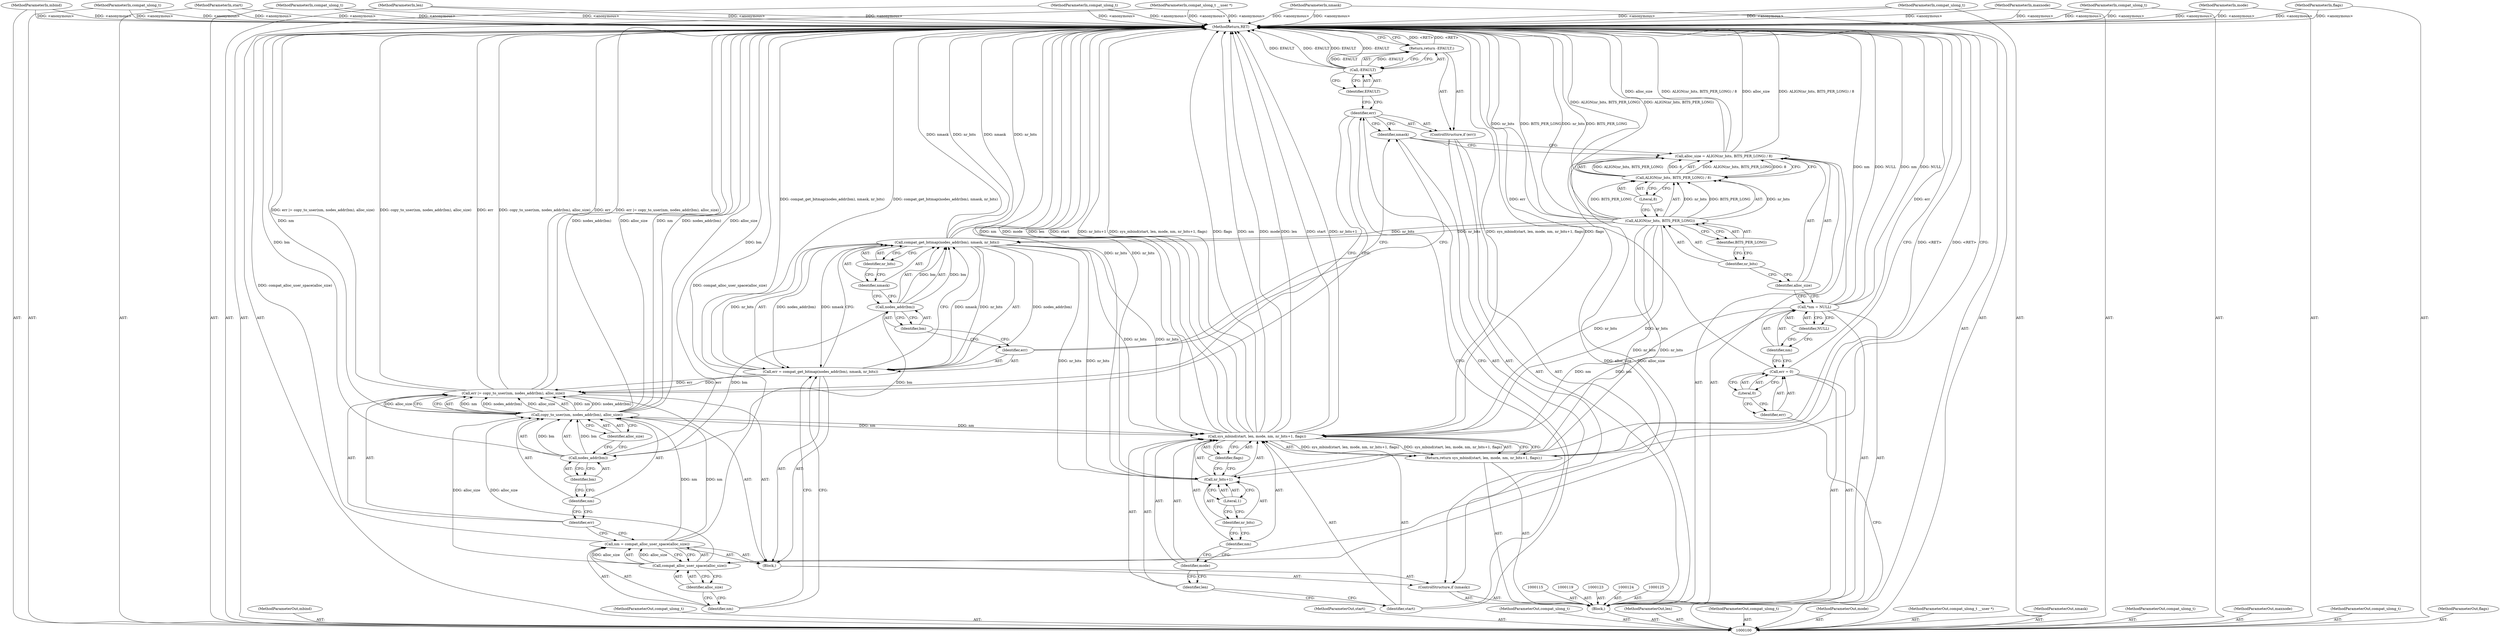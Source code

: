 digraph "1_linux_cf01fb9985e8deb25ccf0ea54d916b8871ae0e62_0" {
"1000169" [label="(MethodReturn,RET)"];
"1000101" [label="(MethodParameterIn,mbind)"];
"1000245" [label="(MethodParameterOut,mbind)"];
"1000102" [label="(MethodParameterIn,compat_ulong_t)"];
"1000246" [label="(MethodParameterOut,compat_ulong_t)"];
"1000103" [label="(MethodParameterIn,start)"];
"1000247" [label="(MethodParameterOut,start)"];
"1000104" [label="(MethodParameterIn,compat_ulong_t)"];
"1000248" [label="(MethodParameterOut,compat_ulong_t)"];
"1000105" [label="(MethodParameterIn,len)"];
"1000249" [label="(MethodParameterOut,len)"];
"1000128" [label="(Call,ALIGN(nr_bits, BITS_PER_LONG) / 8)"];
"1000129" [label="(Call,ALIGN(nr_bits, BITS_PER_LONG))"];
"1000126" [label="(Call,alloc_size = ALIGN(nr_bits, BITS_PER_LONG) / 8)"];
"1000127" [label="(Identifier,alloc_size)"];
"1000130" [label="(Identifier,nr_bits)"];
"1000131" [label="(Identifier,BITS_PER_LONG)"];
"1000132" [label="(Literal,8)"];
"1000135" [label="(Block,)"];
"1000133" [label="(ControlStructure,if (nmask))"];
"1000134" [label="(Identifier,nmask)"];
"1000136" [label="(Call,err = compat_get_bitmap(nodes_addr(bm), nmask, nr_bits))"];
"1000137" [label="(Identifier,err)"];
"1000139" [label="(Call,nodes_addr(bm))"];
"1000140" [label="(Identifier,bm)"];
"1000141" [label="(Identifier,nmask)"];
"1000142" [label="(Identifier,nr_bits)"];
"1000138" [label="(Call,compat_get_bitmap(nodes_addr(bm), nmask, nr_bits))"];
"1000143" [label="(Call,nm = compat_alloc_user_space(alloc_size))"];
"1000144" [label="(Identifier,nm)"];
"1000146" [label="(Identifier,alloc_size)"];
"1000145" [label="(Call,compat_alloc_user_space(alloc_size))"];
"1000147" [label="(Call,err |= copy_to_user(nm, nodes_addr(bm), alloc_size))"];
"1000148" [label="(Identifier,err)"];
"1000150" [label="(Identifier,nm)"];
"1000151" [label="(Call,nodes_addr(bm))"];
"1000152" [label="(Identifier,bm)"];
"1000153" [label="(Identifier,alloc_size)"];
"1000149" [label="(Call,copy_to_user(nm, nodes_addr(bm), alloc_size))"];
"1000154" [label="(ControlStructure,if (err))"];
"1000155" [label="(Identifier,err)"];
"1000106" [label="(MethodParameterIn,compat_ulong_t)"];
"1000250" [label="(MethodParameterOut,compat_ulong_t)"];
"1000107" [label="(MethodParameterIn,mode)"];
"1000251" [label="(MethodParameterOut,mode)"];
"1000108" [label="(MethodParameterIn,compat_ulong_t __user *)"];
"1000252" [label="(MethodParameterOut,compat_ulong_t __user *)"];
"1000109" [label="(MethodParameterIn,nmask)"];
"1000253" [label="(MethodParameterOut,nmask)"];
"1000158" [label="(Identifier,EFAULT)"];
"1000156" [label="(Return,return -EFAULT;)"];
"1000157" [label="(Call,-EFAULT)"];
"1000161" [label="(Identifier,start)"];
"1000159" [label="(Return,return sys_mbind(start, len, mode, nm, nr_bits+1, flags);)"];
"1000162" [label="(Identifier,len)"];
"1000163" [label="(Identifier,mode)"];
"1000164" [label="(Identifier,nm)"];
"1000165" [label="(Call,nr_bits+1)"];
"1000166" [label="(Identifier,nr_bits)"];
"1000167" [label="(Literal,1)"];
"1000168" [label="(Identifier,flags)"];
"1000160" [label="(Call,sys_mbind(start, len, mode, nm, nr_bits+1, flags))"];
"1000110" [label="(MethodParameterIn,compat_ulong_t)"];
"1000254" [label="(MethodParameterOut,compat_ulong_t)"];
"1000111" [label="(MethodParameterIn,maxnode)"];
"1000255" [label="(MethodParameterOut,maxnode)"];
"1000112" [label="(MethodParameterIn,compat_ulong_t)"];
"1000256" [label="(MethodParameterOut,compat_ulong_t)"];
"1000113" [label="(MethodParameterIn,flags)"];
"1000257" [label="(MethodParameterOut,flags)"];
"1000114" [label="(Block,)"];
"1000118" [label="(Literal,0)"];
"1000116" [label="(Call,err = 0)"];
"1000117" [label="(Identifier,err)"];
"1000120" [label="(Call,*nm = NULL)"];
"1000121" [label="(Identifier,nm)"];
"1000122" [label="(Identifier,NULL)"];
"1000169" -> "1000100"  [label="AST: "];
"1000169" -> "1000156"  [label="CFG: "];
"1000169" -> "1000159"  [label="CFG: "];
"1000116" -> "1000169"  [label="DDG: err"];
"1000138" -> "1000169"  [label="DDG: nr_bits"];
"1000138" -> "1000169"  [label="DDG: nmask"];
"1000108" -> "1000169"  [label="DDG: <anonymous>"];
"1000157" -> "1000169"  [label="DDG: -EFAULT"];
"1000157" -> "1000169"  [label="DDG: EFAULT"];
"1000104" -> "1000169"  [label="DDG: <anonymous>"];
"1000105" -> "1000169"  [label="DDG: <anonymous>"];
"1000160" -> "1000169"  [label="DDG: sys_mbind(start, len, mode, nm, nr_bits+1, flags)"];
"1000160" -> "1000169"  [label="DDG: flags"];
"1000160" -> "1000169"  [label="DDG: nm"];
"1000160" -> "1000169"  [label="DDG: mode"];
"1000160" -> "1000169"  [label="DDG: len"];
"1000160" -> "1000169"  [label="DDG: start"];
"1000160" -> "1000169"  [label="DDG: nr_bits+1"];
"1000120" -> "1000169"  [label="DDG: nm"];
"1000120" -> "1000169"  [label="DDG: NULL"];
"1000149" -> "1000169"  [label="DDG: nm"];
"1000149" -> "1000169"  [label="DDG: nodes_addr(bm)"];
"1000149" -> "1000169"  [label="DDG: alloc_size"];
"1000129" -> "1000169"  [label="DDG: nr_bits"];
"1000129" -> "1000169"  [label="DDG: BITS_PER_LONG"];
"1000107" -> "1000169"  [label="DDG: <anonymous>"];
"1000165" -> "1000169"  [label="DDG: nr_bits"];
"1000151" -> "1000169"  [label="DDG: bm"];
"1000128" -> "1000169"  [label="DDG: ALIGN(nr_bits, BITS_PER_LONG)"];
"1000103" -> "1000169"  [label="DDG: <anonymous>"];
"1000147" -> "1000169"  [label="DDG: copy_to_user(nm, nodes_addr(bm), alloc_size)"];
"1000147" -> "1000169"  [label="DDG: err"];
"1000147" -> "1000169"  [label="DDG: err |= copy_to_user(nm, nodes_addr(bm), alloc_size)"];
"1000126" -> "1000169"  [label="DDG: alloc_size"];
"1000126" -> "1000169"  [label="DDG: ALIGN(nr_bits, BITS_PER_LONG) / 8"];
"1000102" -> "1000169"  [label="DDG: <anonymous>"];
"1000112" -> "1000169"  [label="DDG: <anonymous>"];
"1000113" -> "1000169"  [label="DDG: <anonymous>"];
"1000101" -> "1000169"  [label="DDG: <anonymous>"];
"1000110" -> "1000169"  [label="DDG: <anonymous>"];
"1000143" -> "1000169"  [label="DDG: compat_alloc_user_space(alloc_size)"];
"1000136" -> "1000169"  [label="DDG: compat_get_bitmap(nodes_addr(bm), nmask, nr_bits)"];
"1000111" -> "1000169"  [label="DDG: <anonymous>"];
"1000106" -> "1000169"  [label="DDG: <anonymous>"];
"1000109" -> "1000169"  [label="DDG: <anonymous>"];
"1000156" -> "1000169"  [label="DDG: <RET>"];
"1000159" -> "1000169"  [label="DDG: <RET>"];
"1000101" -> "1000100"  [label="AST: "];
"1000101" -> "1000169"  [label="DDG: <anonymous>"];
"1000245" -> "1000100"  [label="AST: "];
"1000102" -> "1000100"  [label="AST: "];
"1000102" -> "1000169"  [label="DDG: <anonymous>"];
"1000246" -> "1000100"  [label="AST: "];
"1000103" -> "1000100"  [label="AST: "];
"1000103" -> "1000169"  [label="DDG: <anonymous>"];
"1000247" -> "1000100"  [label="AST: "];
"1000104" -> "1000100"  [label="AST: "];
"1000104" -> "1000169"  [label="DDG: <anonymous>"];
"1000248" -> "1000100"  [label="AST: "];
"1000105" -> "1000100"  [label="AST: "];
"1000105" -> "1000169"  [label="DDG: <anonymous>"];
"1000249" -> "1000100"  [label="AST: "];
"1000128" -> "1000126"  [label="AST: "];
"1000128" -> "1000132"  [label="CFG: "];
"1000129" -> "1000128"  [label="AST: "];
"1000132" -> "1000128"  [label="AST: "];
"1000126" -> "1000128"  [label="CFG: "];
"1000128" -> "1000169"  [label="DDG: ALIGN(nr_bits, BITS_PER_LONG)"];
"1000128" -> "1000126"  [label="DDG: ALIGN(nr_bits, BITS_PER_LONG)"];
"1000128" -> "1000126"  [label="DDG: 8"];
"1000129" -> "1000128"  [label="DDG: nr_bits"];
"1000129" -> "1000128"  [label="DDG: BITS_PER_LONG"];
"1000129" -> "1000128"  [label="AST: "];
"1000129" -> "1000131"  [label="CFG: "];
"1000130" -> "1000129"  [label="AST: "];
"1000131" -> "1000129"  [label="AST: "];
"1000132" -> "1000129"  [label="CFG: "];
"1000129" -> "1000169"  [label="DDG: nr_bits"];
"1000129" -> "1000169"  [label="DDG: BITS_PER_LONG"];
"1000129" -> "1000128"  [label="DDG: nr_bits"];
"1000129" -> "1000128"  [label="DDG: BITS_PER_LONG"];
"1000129" -> "1000138"  [label="DDG: nr_bits"];
"1000129" -> "1000160"  [label="DDG: nr_bits"];
"1000129" -> "1000165"  [label="DDG: nr_bits"];
"1000126" -> "1000114"  [label="AST: "];
"1000126" -> "1000128"  [label="CFG: "];
"1000127" -> "1000126"  [label="AST: "];
"1000128" -> "1000126"  [label="AST: "];
"1000134" -> "1000126"  [label="CFG: "];
"1000126" -> "1000169"  [label="DDG: alloc_size"];
"1000126" -> "1000169"  [label="DDG: ALIGN(nr_bits, BITS_PER_LONG) / 8"];
"1000128" -> "1000126"  [label="DDG: ALIGN(nr_bits, BITS_PER_LONG)"];
"1000128" -> "1000126"  [label="DDG: 8"];
"1000126" -> "1000145"  [label="DDG: alloc_size"];
"1000127" -> "1000126"  [label="AST: "];
"1000127" -> "1000120"  [label="CFG: "];
"1000130" -> "1000127"  [label="CFG: "];
"1000130" -> "1000129"  [label="AST: "];
"1000130" -> "1000127"  [label="CFG: "];
"1000131" -> "1000130"  [label="CFG: "];
"1000131" -> "1000129"  [label="AST: "];
"1000131" -> "1000130"  [label="CFG: "];
"1000129" -> "1000131"  [label="CFG: "];
"1000132" -> "1000128"  [label="AST: "];
"1000132" -> "1000129"  [label="CFG: "];
"1000128" -> "1000132"  [label="CFG: "];
"1000135" -> "1000133"  [label="AST: "];
"1000136" -> "1000135"  [label="AST: "];
"1000143" -> "1000135"  [label="AST: "];
"1000147" -> "1000135"  [label="AST: "];
"1000133" -> "1000114"  [label="AST: "];
"1000134" -> "1000133"  [label="AST: "];
"1000135" -> "1000133"  [label="AST: "];
"1000134" -> "1000133"  [label="AST: "];
"1000134" -> "1000126"  [label="CFG: "];
"1000137" -> "1000134"  [label="CFG: "];
"1000155" -> "1000134"  [label="CFG: "];
"1000136" -> "1000135"  [label="AST: "];
"1000136" -> "1000138"  [label="CFG: "];
"1000137" -> "1000136"  [label="AST: "];
"1000138" -> "1000136"  [label="AST: "];
"1000144" -> "1000136"  [label="CFG: "];
"1000136" -> "1000169"  [label="DDG: compat_get_bitmap(nodes_addr(bm), nmask, nr_bits)"];
"1000138" -> "1000136"  [label="DDG: nodes_addr(bm)"];
"1000138" -> "1000136"  [label="DDG: nmask"];
"1000138" -> "1000136"  [label="DDG: nr_bits"];
"1000136" -> "1000147"  [label="DDG: err"];
"1000137" -> "1000136"  [label="AST: "];
"1000137" -> "1000134"  [label="CFG: "];
"1000140" -> "1000137"  [label="CFG: "];
"1000139" -> "1000138"  [label="AST: "];
"1000139" -> "1000140"  [label="CFG: "];
"1000140" -> "1000139"  [label="AST: "];
"1000141" -> "1000139"  [label="CFG: "];
"1000139" -> "1000138"  [label="DDG: bm"];
"1000139" -> "1000151"  [label="DDG: bm"];
"1000140" -> "1000139"  [label="AST: "];
"1000140" -> "1000137"  [label="CFG: "];
"1000139" -> "1000140"  [label="CFG: "];
"1000141" -> "1000138"  [label="AST: "];
"1000141" -> "1000139"  [label="CFG: "];
"1000142" -> "1000141"  [label="CFG: "];
"1000142" -> "1000138"  [label="AST: "];
"1000142" -> "1000141"  [label="CFG: "];
"1000138" -> "1000142"  [label="CFG: "];
"1000138" -> "1000136"  [label="AST: "];
"1000138" -> "1000142"  [label="CFG: "];
"1000139" -> "1000138"  [label="AST: "];
"1000141" -> "1000138"  [label="AST: "];
"1000142" -> "1000138"  [label="AST: "];
"1000136" -> "1000138"  [label="CFG: "];
"1000138" -> "1000169"  [label="DDG: nr_bits"];
"1000138" -> "1000169"  [label="DDG: nmask"];
"1000138" -> "1000136"  [label="DDG: nodes_addr(bm)"];
"1000138" -> "1000136"  [label="DDG: nmask"];
"1000138" -> "1000136"  [label="DDG: nr_bits"];
"1000139" -> "1000138"  [label="DDG: bm"];
"1000129" -> "1000138"  [label="DDG: nr_bits"];
"1000138" -> "1000160"  [label="DDG: nr_bits"];
"1000138" -> "1000165"  [label="DDG: nr_bits"];
"1000143" -> "1000135"  [label="AST: "];
"1000143" -> "1000145"  [label="CFG: "];
"1000144" -> "1000143"  [label="AST: "];
"1000145" -> "1000143"  [label="AST: "];
"1000148" -> "1000143"  [label="CFG: "];
"1000143" -> "1000169"  [label="DDG: compat_alloc_user_space(alloc_size)"];
"1000145" -> "1000143"  [label="DDG: alloc_size"];
"1000143" -> "1000149"  [label="DDG: nm"];
"1000144" -> "1000143"  [label="AST: "];
"1000144" -> "1000136"  [label="CFG: "];
"1000146" -> "1000144"  [label="CFG: "];
"1000146" -> "1000145"  [label="AST: "];
"1000146" -> "1000144"  [label="CFG: "];
"1000145" -> "1000146"  [label="CFG: "];
"1000145" -> "1000143"  [label="AST: "];
"1000145" -> "1000146"  [label="CFG: "];
"1000146" -> "1000145"  [label="AST: "];
"1000143" -> "1000145"  [label="CFG: "];
"1000145" -> "1000143"  [label="DDG: alloc_size"];
"1000126" -> "1000145"  [label="DDG: alloc_size"];
"1000145" -> "1000149"  [label="DDG: alloc_size"];
"1000147" -> "1000135"  [label="AST: "];
"1000147" -> "1000149"  [label="CFG: "];
"1000148" -> "1000147"  [label="AST: "];
"1000149" -> "1000147"  [label="AST: "];
"1000155" -> "1000147"  [label="CFG: "];
"1000147" -> "1000169"  [label="DDG: copy_to_user(nm, nodes_addr(bm), alloc_size)"];
"1000147" -> "1000169"  [label="DDG: err"];
"1000147" -> "1000169"  [label="DDG: err |= copy_to_user(nm, nodes_addr(bm), alloc_size)"];
"1000136" -> "1000147"  [label="DDG: err"];
"1000149" -> "1000147"  [label="DDG: nm"];
"1000149" -> "1000147"  [label="DDG: nodes_addr(bm)"];
"1000149" -> "1000147"  [label="DDG: alloc_size"];
"1000148" -> "1000147"  [label="AST: "];
"1000148" -> "1000143"  [label="CFG: "];
"1000150" -> "1000148"  [label="CFG: "];
"1000150" -> "1000149"  [label="AST: "];
"1000150" -> "1000148"  [label="CFG: "];
"1000152" -> "1000150"  [label="CFG: "];
"1000151" -> "1000149"  [label="AST: "];
"1000151" -> "1000152"  [label="CFG: "];
"1000152" -> "1000151"  [label="AST: "];
"1000153" -> "1000151"  [label="CFG: "];
"1000151" -> "1000169"  [label="DDG: bm"];
"1000151" -> "1000149"  [label="DDG: bm"];
"1000139" -> "1000151"  [label="DDG: bm"];
"1000152" -> "1000151"  [label="AST: "];
"1000152" -> "1000150"  [label="CFG: "];
"1000151" -> "1000152"  [label="CFG: "];
"1000153" -> "1000149"  [label="AST: "];
"1000153" -> "1000151"  [label="CFG: "];
"1000149" -> "1000153"  [label="CFG: "];
"1000149" -> "1000147"  [label="AST: "];
"1000149" -> "1000153"  [label="CFG: "];
"1000150" -> "1000149"  [label="AST: "];
"1000151" -> "1000149"  [label="AST: "];
"1000153" -> "1000149"  [label="AST: "];
"1000147" -> "1000149"  [label="CFG: "];
"1000149" -> "1000169"  [label="DDG: nm"];
"1000149" -> "1000169"  [label="DDG: nodes_addr(bm)"];
"1000149" -> "1000169"  [label="DDG: alloc_size"];
"1000149" -> "1000147"  [label="DDG: nm"];
"1000149" -> "1000147"  [label="DDG: nodes_addr(bm)"];
"1000149" -> "1000147"  [label="DDG: alloc_size"];
"1000143" -> "1000149"  [label="DDG: nm"];
"1000151" -> "1000149"  [label="DDG: bm"];
"1000145" -> "1000149"  [label="DDG: alloc_size"];
"1000149" -> "1000160"  [label="DDG: nm"];
"1000154" -> "1000114"  [label="AST: "];
"1000155" -> "1000154"  [label="AST: "];
"1000156" -> "1000154"  [label="AST: "];
"1000155" -> "1000154"  [label="AST: "];
"1000155" -> "1000147"  [label="CFG: "];
"1000155" -> "1000134"  [label="CFG: "];
"1000158" -> "1000155"  [label="CFG: "];
"1000161" -> "1000155"  [label="CFG: "];
"1000106" -> "1000100"  [label="AST: "];
"1000106" -> "1000169"  [label="DDG: <anonymous>"];
"1000250" -> "1000100"  [label="AST: "];
"1000107" -> "1000100"  [label="AST: "];
"1000107" -> "1000169"  [label="DDG: <anonymous>"];
"1000251" -> "1000100"  [label="AST: "];
"1000108" -> "1000100"  [label="AST: "];
"1000108" -> "1000169"  [label="DDG: <anonymous>"];
"1000252" -> "1000100"  [label="AST: "];
"1000109" -> "1000100"  [label="AST: "];
"1000109" -> "1000169"  [label="DDG: <anonymous>"];
"1000253" -> "1000100"  [label="AST: "];
"1000158" -> "1000157"  [label="AST: "];
"1000158" -> "1000155"  [label="CFG: "];
"1000157" -> "1000158"  [label="CFG: "];
"1000156" -> "1000154"  [label="AST: "];
"1000156" -> "1000157"  [label="CFG: "];
"1000157" -> "1000156"  [label="AST: "];
"1000169" -> "1000156"  [label="CFG: "];
"1000156" -> "1000169"  [label="DDG: <RET>"];
"1000157" -> "1000156"  [label="DDG: -EFAULT"];
"1000157" -> "1000156"  [label="AST: "];
"1000157" -> "1000158"  [label="CFG: "];
"1000158" -> "1000157"  [label="AST: "];
"1000156" -> "1000157"  [label="CFG: "];
"1000157" -> "1000169"  [label="DDG: -EFAULT"];
"1000157" -> "1000169"  [label="DDG: EFAULT"];
"1000157" -> "1000156"  [label="DDG: -EFAULT"];
"1000161" -> "1000160"  [label="AST: "];
"1000161" -> "1000155"  [label="CFG: "];
"1000162" -> "1000161"  [label="CFG: "];
"1000159" -> "1000114"  [label="AST: "];
"1000159" -> "1000160"  [label="CFG: "];
"1000160" -> "1000159"  [label="AST: "];
"1000169" -> "1000159"  [label="CFG: "];
"1000159" -> "1000169"  [label="DDG: <RET>"];
"1000160" -> "1000159"  [label="DDG: sys_mbind(start, len, mode, nm, nr_bits+1, flags)"];
"1000162" -> "1000160"  [label="AST: "];
"1000162" -> "1000161"  [label="CFG: "];
"1000163" -> "1000162"  [label="CFG: "];
"1000163" -> "1000160"  [label="AST: "];
"1000163" -> "1000162"  [label="CFG: "];
"1000164" -> "1000163"  [label="CFG: "];
"1000164" -> "1000160"  [label="AST: "];
"1000164" -> "1000163"  [label="CFG: "];
"1000166" -> "1000164"  [label="CFG: "];
"1000165" -> "1000160"  [label="AST: "];
"1000165" -> "1000167"  [label="CFG: "];
"1000166" -> "1000165"  [label="AST: "];
"1000167" -> "1000165"  [label="AST: "];
"1000168" -> "1000165"  [label="CFG: "];
"1000165" -> "1000169"  [label="DDG: nr_bits"];
"1000129" -> "1000165"  [label="DDG: nr_bits"];
"1000138" -> "1000165"  [label="DDG: nr_bits"];
"1000166" -> "1000165"  [label="AST: "];
"1000166" -> "1000164"  [label="CFG: "];
"1000167" -> "1000166"  [label="CFG: "];
"1000167" -> "1000165"  [label="AST: "];
"1000167" -> "1000166"  [label="CFG: "];
"1000165" -> "1000167"  [label="CFG: "];
"1000168" -> "1000160"  [label="AST: "];
"1000168" -> "1000165"  [label="CFG: "];
"1000160" -> "1000168"  [label="CFG: "];
"1000160" -> "1000159"  [label="AST: "];
"1000160" -> "1000168"  [label="CFG: "];
"1000161" -> "1000160"  [label="AST: "];
"1000162" -> "1000160"  [label="AST: "];
"1000163" -> "1000160"  [label="AST: "];
"1000164" -> "1000160"  [label="AST: "];
"1000165" -> "1000160"  [label="AST: "];
"1000168" -> "1000160"  [label="AST: "];
"1000159" -> "1000160"  [label="CFG: "];
"1000160" -> "1000169"  [label="DDG: sys_mbind(start, len, mode, nm, nr_bits+1, flags)"];
"1000160" -> "1000169"  [label="DDG: flags"];
"1000160" -> "1000169"  [label="DDG: nm"];
"1000160" -> "1000169"  [label="DDG: mode"];
"1000160" -> "1000169"  [label="DDG: len"];
"1000160" -> "1000169"  [label="DDG: start"];
"1000160" -> "1000169"  [label="DDG: nr_bits+1"];
"1000160" -> "1000159"  [label="DDG: sys_mbind(start, len, mode, nm, nr_bits+1, flags)"];
"1000120" -> "1000160"  [label="DDG: nm"];
"1000149" -> "1000160"  [label="DDG: nm"];
"1000129" -> "1000160"  [label="DDG: nr_bits"];
"1000138" -> "1000160"  [label="DDG: nr_bits"];
"1000110" -> "1000100"  [label="AST: "];
"1000110" -> "1000169"  [label="DDG: <anonymous>"];
"1000254" -> "1000100"  [label="AST: "];
"1000111" -> "1000100"  [label="AST: "];
"1000111" -> "1000169"  [label="DDG: <anonymous>"];
"1000255" -> "1000100"  [label="AST: "];
"1000112" -> "1000100"  [label="AST: "];
"1000112" -> "1000169"  [label="DDG: <anonymous>"];
"1000256" -> "1000100"  [label="AST: "];
"1000113" -> "1000100"  [label="AST: "];
"1000113" -> "1000169"  [label="DDG: <anonymous>"];
"1000257" -> "1000100"  [label="AST: "];
"1000114" -> "1000100"  [label="AST: "];
"1000115" -> "1000114"  [label="AST: "];
"1000116" -> "1000114"  [label="AST: "];
"1000119" -> "1000114"  [label="AST: "];
"1000120" -> "1000114"  [label="AST: "];
"1000123" -> "1000114"  [label="AST: "];
"1000124" -> "1000114"  [label="AST: "];
"1000125" -> "1000114"  [label="AST: "];
"1000126" -> "1000114"  [label="AST: "];
"1000133" -> "1000114"  [label="AST: "];
"1000154" -> "1000114"  [label="AST: "];
"1000159" -> "1000114"  [label="AST: "];
"1000118" -> "1000116"  [label="AST: "];
"1000118" -> "1000117"  [label="CFG: "];
"1000116" -> "1000118"  [label="CFG: "];
"1000116" -> "1000114"  [label="AST: "];
"1000116" -> "1000118"  [label="CFG: "];
"1000117" -> "1000116"  [label="AST: "];
"1000118" -> "1000116"  [label="AST: "];
"1000121" -> "1000116"  [label="CFG: "];
"1000116" -> "1000169"  [label="DDG: err"];
"1000117" -> "1000116"  [label="AST: "];
"1000117" -> "1000100"  [label="CFG: "];
"1000118" -> "1000117"  [label="CFG: "];
"1000120" -> "1000114"  [label="AST: "];
"1000120" -> "1000122"  [label="CFG: "];
"1000121" -> "1000120"  [label="AST: "];
"1000122" -> "1000120"  [label="AST: "];
"1000127" -> "1000120"  [label="CFG: "];
"1000120" -> "1000169"  [label="DDG: nm"];
"1000120" -> "1000169"  [label="DDG: NULL"];
"1000120" -> "1000160"  [label="DDG: nm"];
"1000121" -> "1000120"  [label="AST: "];
"1000121" -> "1000116"  [label="CFG: "];
"1000122" -> "1000121"  [label="CFG: "];
"1000122" -> "1000120"  [label="AST: "];
"1000122" -> "1000121"  [label="CFG: "];
"1000120" -> "1000122"  [label="CFG: "];
}
